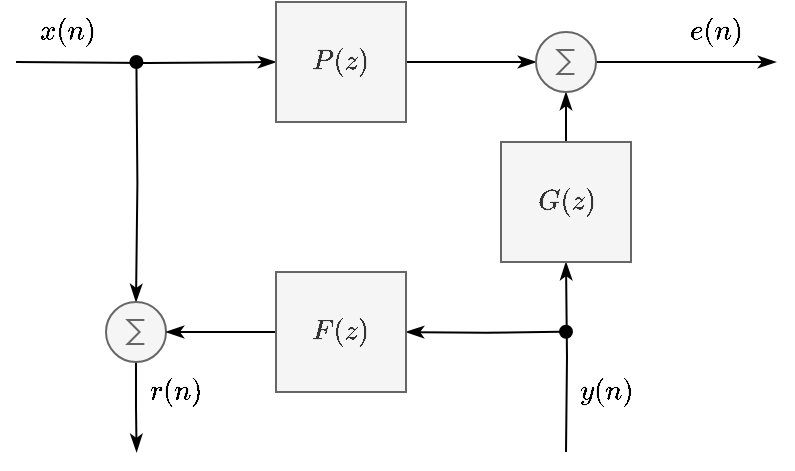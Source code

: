<mxfile version="15.2.7" type="device"><diagram id="JyYydD_CVFqdHiStHYaI" name="Página-1"><mxGraphModel dx="601" dy="352" grid="1" gridSize="5" guides="1" tooltips="1" connect="1" arrows="1" fold="1" page="1" pageScale="1" pageWidth="1654" pageHeight="1169" math="1" shadow="0"><root><mxCell id="0"/><mxCell id="1" parent="0"/><mxCell id="OptY_vXmiNCx0TwDFVPl-2" style="edgeStyle=orthogonalEdgeStyle;rounded=0;orthogonalLoop=1;jettySize=auto;html=1;exitX=0;exitY=0.5;exitDx=0;exitDy=0;entryX=0;entryY=0.5;entryDx=0;entryDy=0;endArrow=classicThin;endFill=1;" edge="1" parent="1" target="OptY_vXmiNCx0TwDFVPl-1"><mxGeometry relative="1" as="geometry"><mxPoint x="100" y="140" as="sourcePoint"/></mxGeometry></mxCell><mxCell id="OptY_vXmiNCx0TwDFVPl-7" style="edgeStyle=orthogonalEdgeStyle;rounded=0;orthogonalLoop=1;jettySize=auto;html=1;exitX=1;exitY=0.5;exitDx=0;exitDy=0;entryX=0;entryY=0.5;entryDx=0;entryDy=0;entryPerimeter=0;startArrow=none;startFill=0;endArrow=classicThin;endFill=1;" edge="1" parent="1" source="OptY_vXmiNCx0TwDFVPl-1"><mxGeometry relative="1" as="geometry"><mxPoint x="360" y="140" as="targetPoint"/></mxGeometry></mxCell><mxCell id="OptY_vXmiNCx0TwDFVPl-1" value="$$P(z)$$" style="rounded=0;whiteSpace=wrap;html=1;fillColor=#f5f5f5;strokeColor=#666666;fontColor=#333333;fontStyle=1" vertex="1" parent="1"><mxGeometry x="230" y="110" width="65" height="60" as="geometry"/></mxCell><mxCell id="OptY_vXmiNCx0TwDFVPl-3" value="$$x(n)$$" style="text;html=1;align=center;verticalAlign=middle;resizable=0;points=[];autosize=1;strokeColor=none;fillColor=none;" vertex="1" parent="1"><mxGeometry x="95" y="115" width="60" height="20" as="geometry"/></mxCell><mxCell id="OptY_vXmiNCx0TwDFVPl-13" style="edgeStyle=orthogonalEdgeStyle;rounded=0;orthogonalLoop=1;jettySize=auto;html=1;exitX=1;exitY=0.5;exitDx=0;exitDy=0;exitPerimeter=0;startArrow=none;startFill=0;endArrow=classicThin;endFill=1;" edge="1" parent="1"><mxGeometry relative="1" as="geometry"><mxPoint x="480" y="140" as="targetPoint"/><mxPoint x="390" y="140" as="sourcePoint"/></mxGeometry></mxCell><mxCell id="OptY_vXmiNCx0TwDFVPl-10" style="edgeStyle=orthogonalEdgeStyle;rounded=0;orthogonalLoop=1;jettySize=auto;html=1;exitX=0.5;exitY=0;exitDx=0;exitDy=0;entryX=0.5;entryY=1;entryDx=0;entryDy=0;entryPerimeter=0;startArrow=none;startFill=0;endArrow=classicThin;endFill=1;" edge="1" parent="1" source="OptY_vXmiNCx0TwDFVPl-8"><mxGeometry relative="1" as="geometry"><mxPoint x="375" y="155" as="targetPoint"/></mxGeometry></mxCell><mxCell id="OptY_vXmiNCx0TwDFVPl-24" style="edgeStyle=orthogonalEdgeStyle;rounded=0;orthogonalLoop=1;jettySize=auto;html=1;startArrow=none;startFill=0;endArrow=classicThin;endFill=1;entryX=0.5;entryY=1;entryDx=0;entryDy=0;" edge="1" parent="1" target="OptY_vXmiNCx0TwDFVPl-8"><mxGeometry relative="1" as="geometry"><mxPoint x="375" y="335" as="sourcePoint"/></mxGeometry></mxCell><mxCell id="OptY_vXmiNCx0TwDFVPl-8" value="$$G(z)$$" style="rounded=0;whiteSpace=wrap;html=1;fillColor=#f5f5f5;strokeColor=#666666;fontColor=#333333;fontStyle=1" vertex="1" parent="1"><mxGeometry x="342.5" y="180" width="65" height="60" as="geometry"/></mxCell><mxCell id="OptY_vXmiNCx0TwDFVPl-14" value="$$e(n)$$" style="text;html=1;align=center;verticalAlign=middle;resizable=0;points=[];autosize=1;strokeColor=none;fillColor=none;" vertex="1" parent="1"><mxGeometry x="420" y="115" width="60" height="20" as="geometry"/></mxCell><mxCell id="OptY_vXmiNCx0TwDFVPl-19" style="edgeStyle=orthogonalEdgeStyle;rounded=0;orthogonalLoop=1;jettySize=auto;html=1;exitX=0.5;exitY=0;exitDx=0;exitDy=0;exitPerimeter=0;startArrow=oval;startFill=1;endArrow=classicThin;endFill=1;entryX=0.5;entryY=0;entryDx=0;entryDy=0;entryPerimeter=0;" edge="1" parent="1" target="OptY_vXmiNCx0TwDFVPl-18"><mxGeometry relative="1" as="geometry"><mxPoint x="160.2" y="140" as="sourcePoint"/></mxGeometry></mxCell><mxCell id="OptY_vXmiNCx0TwDFVPl-28" style="edgeStyle=orthogonalEdgeStyle;rounded=0;orthogonalLoop=1;jettySize=auto;html=1;exitX=0.5;exitY=1;exitDx=0;exitDy=0;exitPerimeter=0;startArrow=none;startFill=0;endArrow=classicThin;endFill=1;" edge="1" parent="1" source="OptY_vXmiNCx0TwDFVPl-18"><mxGeometry relative="1" as="geometry"><mxPoint x="160.286" y="335" as="targetPoint"/></mxGeometry></mxCell><mxCell id="OptY_vXmiNCx0TwDFVPl-18" value="" style="verticalLabelPosition=bottom;shadow=0;dashed=0;align=center;html=1;verticalAlign=top;shape=mxgraph.electrical.abstract.sum;fillColor=#f5f5f5;strokeColor=#666666;fontColor=#333333;" vertex="1" parent="1"><mxGeometry x="145" y="260" width="30" height="30" as="geometry"/></mxCell><mxCell id="OptY_vXmiNCx0TwDFVPl-20" value="" style="verticalLabelPosition=bottom;shadow=0;dashed=0;align=center;html=1;verticalAlign=top;shape=mxgraph.electrical.abstract.sum;fillColor=#f5f5f5;strokeColor=#666666;fontColor=#333333;" vertex="1" parent="1"><mxGeometry x="360" y="125" width="30" height="30" as="geometry"/></mxCell><mxCell id="OptY_vXmiNCx0TwDFVPl-22" style="edgeStyle=orthogonalEdgeStyle;rounded=0;orthogonalLoop=1;jettySize=auto;html=1;exitX=0;exitY=0.5;exitDx=0;exitDy=0;entryX=1;entryY=0.5;entryDx=0;entryDy=0;entryPerimeter=0;startArrow=none;startFill=0;endArrow=classicThin;endFill=1;" edge="1" parent="1" source="OptY_vXmiNCx0TwDFVPl-21" target="OptY_vXmiNCx0TwDFVPl-18"><mxGeometry relative="1" as="geometry"/></mxCell><mxCell id="OptY_vXmiNCx0TwDFVPl-25" style="edgeStyle=orthogonalEdgeStyle;rounded=0;orthogonalLoop=1;jettySize=auto;html=1;exitX=1;exitY=0.5;exitDx=0;exitDy=0;startArrow=oval;startFill=1;endArrow=classicThin;endFill=1;entryX=1;entryY=0.5;entryDx=0;entryDy=0;" edge="1" parent="1" target="OptY_vXmiNCx0TwDFVPl-21"><mxGeometry relative="1" as="geometry"><mxPoint x="375" y="274.857" as="sourcePoint"/></mxGeometry></mxCell><mxCell id="OptY_vXmiNCx0TwDFVPl-21" value="$$F(z)$$" style="rounded=0;whiteSpace=wrap;html=1;fillColor=#f5f5f5;strokeColor=#666666;fontColor=#333333;fontStyle=1" vertex="1" parent="1"><mxGeometry x="230" y="245" width="65" height="60" as="geometry"/></mxCell><mxCell id="OptY_vXmiNCx0TwDFVPl-26" value="$$y(n)$$" style="text;html=1;align=center;verticalAlign=middle;resizable=0;points=[];autosize=1;strokeColor=none;fillColor=none;" vertex="1" parent="1"><mxGeometry x="365" y="295" width="60" height="20" as="geometry"/></mxCell><mxCell id="OptY_vXmiNCx0TwDFVPl-29" value="$$r(n)$$" style="text;html=1;align=center;verticalAlign=middle;resizable=0;points=[];autosize=1;strokeColor=none;fillColor=none;" vertex="1" parent="1"><mxGeometry x="150" y="295" width="60" height="20" as="geometry"/></mxCell></root></mxGraphModel></diagram></mxfile>